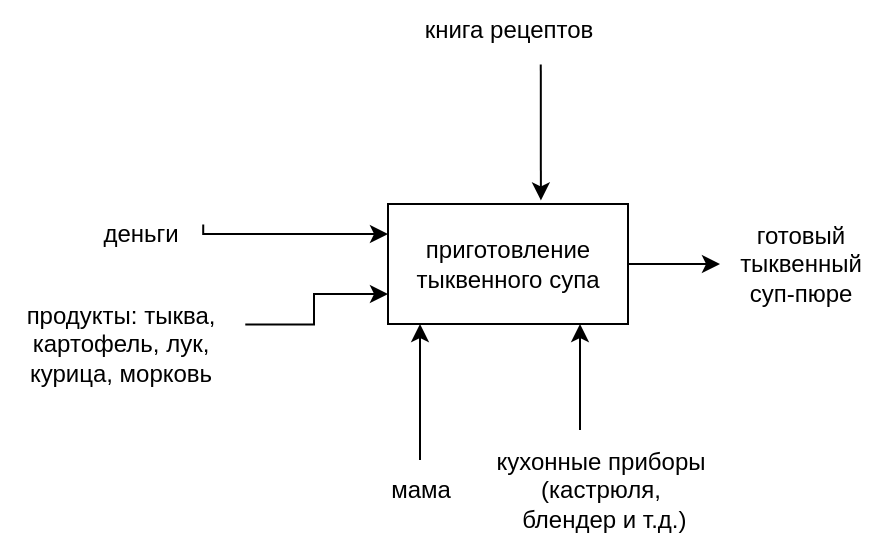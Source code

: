 <mxfile version="22.0.2" type="device">
  <diagram name="Страница — 1" id="iNlYeYmjjXd3C39d-4l2">
    <mxGraphModel dx="1036" dy="614" grid="1" gridSize="10" guides="1" tooltips="1" connect="1" arrows="1" fold="1" page="1" pageScale="1" pageWidth="827" pageHeight="1169" math="0" shadow="0">
      <root>
        <mxCell id="0" />
        <mxCell id="1" parent="0" />
        <mxCell id="xlSElrXfy6_2lIgS34x6-15" value="" style="edgeStyle=orthogonalEdgeStyle;rounded=0;orthogonalLoop=1;jettySize=auto;html=1;" edge="1" parent="1" source="cc4zNFHhKaRhgb1RR8C4-1" target="xlSElrXfy6_2lIgS34x6-14">
          <mxGeometry relative="1" as="geometry" />
        </mxCell>
        <mxCell id="cc4zNFHhKaRhgb1RR8C4-1" value="приготовление тыквенного супа" style="rounded=0;whiteSpace=wrap;html=1;" parent="1" vertex="1">
          <mxGeometry x="354" y="220" width="120" height="60" as="geometry" />
        </mxCell>
        <mxCell id="xlSElrXfy6_2lIgS34x6-2" value="" style="edgeStyle=orthogonalEdgeStyle;rounded=0;orthogonalLoop=1;jettySize=auto;html=1;" edge="1" parent="1" source="xlSElrXfy6_2lIgS34x6-1" target="cc4zNFHhKaRhgb1RR8C4-1">
          <mxGeometry relative="1" as="geometry">
            <Array as="points">
              <mxPoint x="370" y="300" />
              <mxPoint x="370" y="300" />
            </Array>
          </mxGeometry>
        </mxCell>
        <mxCell id="xlSElrXfy6_2lIgS34x6-1" value="мама" style="text;html=1;align=center;verticalAlign=middle;resizable=0;points=[];autosize=1;strokeColor=none;fillColor=none;" vertex="1" parent="1">
          <mxGeometry x="345" y="348" width="50" height="30" as="geometry" />
        </mxCell>
        <mxCell id="xlSElrXfy6_2lIgS34x6-5" value="" style="edgeStyle=orthogonalEdgeStyle;rounded=0;orthogonalLoop=1;jettySize=auto;html=1;" edge="1" parent="1" source="xlSElrXfy6_2lIgS34x6-4" target="cc4zNFHhKaRhgb1RR8C4-1">
          <mxGeometry relative="1" as="geometry">
            <Array as="points">
              <mxPoint x="450" y="310" />
              <mxPoint x="450" y="310" />
            </Array>
          </mxGeometry>
        </mxCell>
        <mxCell id="xlSElrXfy6_2lIgS34x6-4" value="кухонные приборы&lt;br&gt;(кастрюля,&lt;br&gt;&amp;nbsp;блендер и т.д.)" style="text;html=1;align=center;verticalAlign=middle;resizable=0;points=[];autosize=1;strokeColor=none;fillColor=none;" vertex="1" parent="1">
          <mxGeometry x="395" y="333" width="130" height="60" as="geometry" />
        </mxCell>
        <mxCell id="xlSElrXfy6_2lIgS34x6-13" value="" style="edgeStyle=orthogonalEdgeStyle;rounded=0;orthogonalLoop=1;jettySize=auto;html=1;exitX=0.649;exitY=1.073;exitDx=0;exitDy=0;exitPerimeter=0;entryX=0.637;entryY=-0.03;entryDx=0;entryDy=0;entryPerimeter=0;" edge="1" parent="1" source="xlSElrXfy6_2lIgS34x6-6" target="cc4zNFHhKaRhgb1RR8C4-1">
          <mxGeometry relative="1" as="geometry">
            <mxPoint x="414" y="150" as="sourcePoint" />
          </mxGeometry>
        </mxCell>
        <mxCell id="xlSElrXfy6_2lIgS34x6-6" value="книга рецептов" style="text;html=1;align=center;verticalAlign=middle;resizable=0;points=[];autosize=1;strokeColor=none;fillColor=none;" vertex="1" parent="1">
          <mxGeometry x="359" y="118" width="110" height="30" as="geometry" />
        </mxCell>
        <mxCell id="xlSElrXfy6_2lIgS34x6-9" value="" style="edgeStyle=orthogonalEdgeStyle;rounded=0;orthogonalLoop=1;jettySize=auto;html=1;exitX=1.027;exitY=0.34;exitDx=0;exitDy=0;exitPerimeter=0;entryX=0;entryY=0.25;entryDx=0;entryDy=0;" edge="1" parent="1" source="xlSElrXfy6_2lIgS34x6-8" target="cc4zNFHhKaRhgb1RR8C4-1">
          <mxGeometry relative="1" as="geometry">
            <mxPoint x="260" y="235" as="sourcePoint" />
            <Array as="points">
              <mxPoint x="262" y="235" />
            </Array>
          </mxGeometry>
        </mxCell>
        <mxCell id="xlSElrXfy6_2lIgS34x6-8" value="деньги" style="text;html=1;align=center;verticalAlign=middle;resizable=0;points=[];autosize=1;strokeColor=none;fillColor=none;" vertex="1" parent="1">
          <mxGeometry x="200" y="220" width="60" height="30" as="geometry" />
        </mxCell>
        <mxCell id="xlSElrXfy6_2lIgS34x6-12" value="" style="edgeStyle=orthogonalEdgeStyle;rounded=0;orthogonalLoop=1;jettySize=auto;html=1;exitX=1.022;exitY=0.337;exitDx=0;exitDy=0;exitPerimeter=0;entryX=0;entryY=0.75;entryDx=0;entryDy=0;" edge="1" parent="1" source="xlSElrXfy6_2lIgS34x6-10" target="cc4zNFHhKaRhgb1RR8C4-1">
          <mxGeometry relative="1" as="geometry">
            <Array as="points" />
          </mxGeometry>
        </mxCell>
        <mxCell id="xlSElrXfy6_2lIgS34x6-10" value="продукты:&amp;nbsp;&lt;span style=&quot;&quot;&gt;тыква,&lt;br&gt;картофель,&amp;nbsp;лук, &lt;br&gt;курица,&amp;nbsp;морковь&lt;/span&gt;" style="text;html=1;align=center;verticalAlign=middle;resizable=0;points=[];autosize=1;strokeColor=none;fillColor=none;" vertex="1" parent="1">
          <mxGeometry x="160" y="260" width="120" height="60" as="geometry" />
        </mxCell>
        <mxCell id="xlSElrXfy6_2lIgS34x6-14" value="готовый &lt;br&gt;тыквенный &lt;br&gt;суп-пюре" style="text;html=1;align=center;verticalAlign=middle;resizable=0;points=[];autosize=1;strokeColor=none;fillColor=none;" vertex="1" parent="1">
          <mxGeometry x="520" y="220" width="80" height="60" as="geometry" />
        </mxCell>
      </root>
    </mxGraphModel>
  </diagram>
</mxfile>

